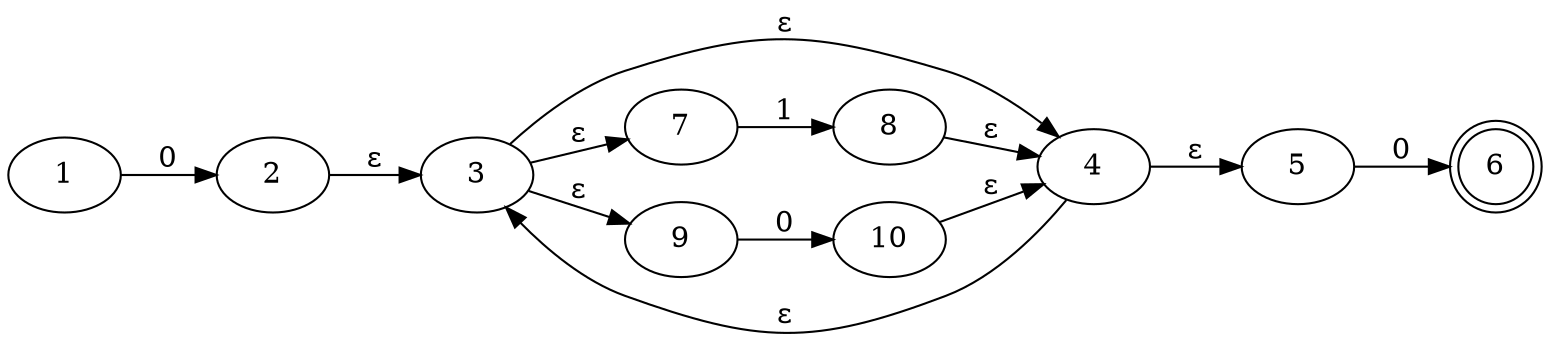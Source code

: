 digraph "0.(0|1)*.0NFA" {
	rankdir=LR
	1 [label=1]
	1 -> 2 [label=0]
	2 [label=2]
	2 -> 3 [label="ε"]
	3 [label=3]
	3 -> 4 [label="ε"]
	3 -> 7 [label="ε"]
	3 -> 9 [label="ε"]
	4 [label=4]
	4 -> 3 [label="ε"]
	4 -> 5 [label="ε"]
	5 [label=5]
	5 -> 6 [label=0]
	6 [label=6 shape=doublecircle]
	7 [label=7]
	7 -> 8 [label=1]
	8 [label=8]
	8 -> 4 [label="ε"]
	9 [label=9]
	9 -> 10 [label=0]
	10 [label=10]
	10 -> 4 [label="ε"]
}
